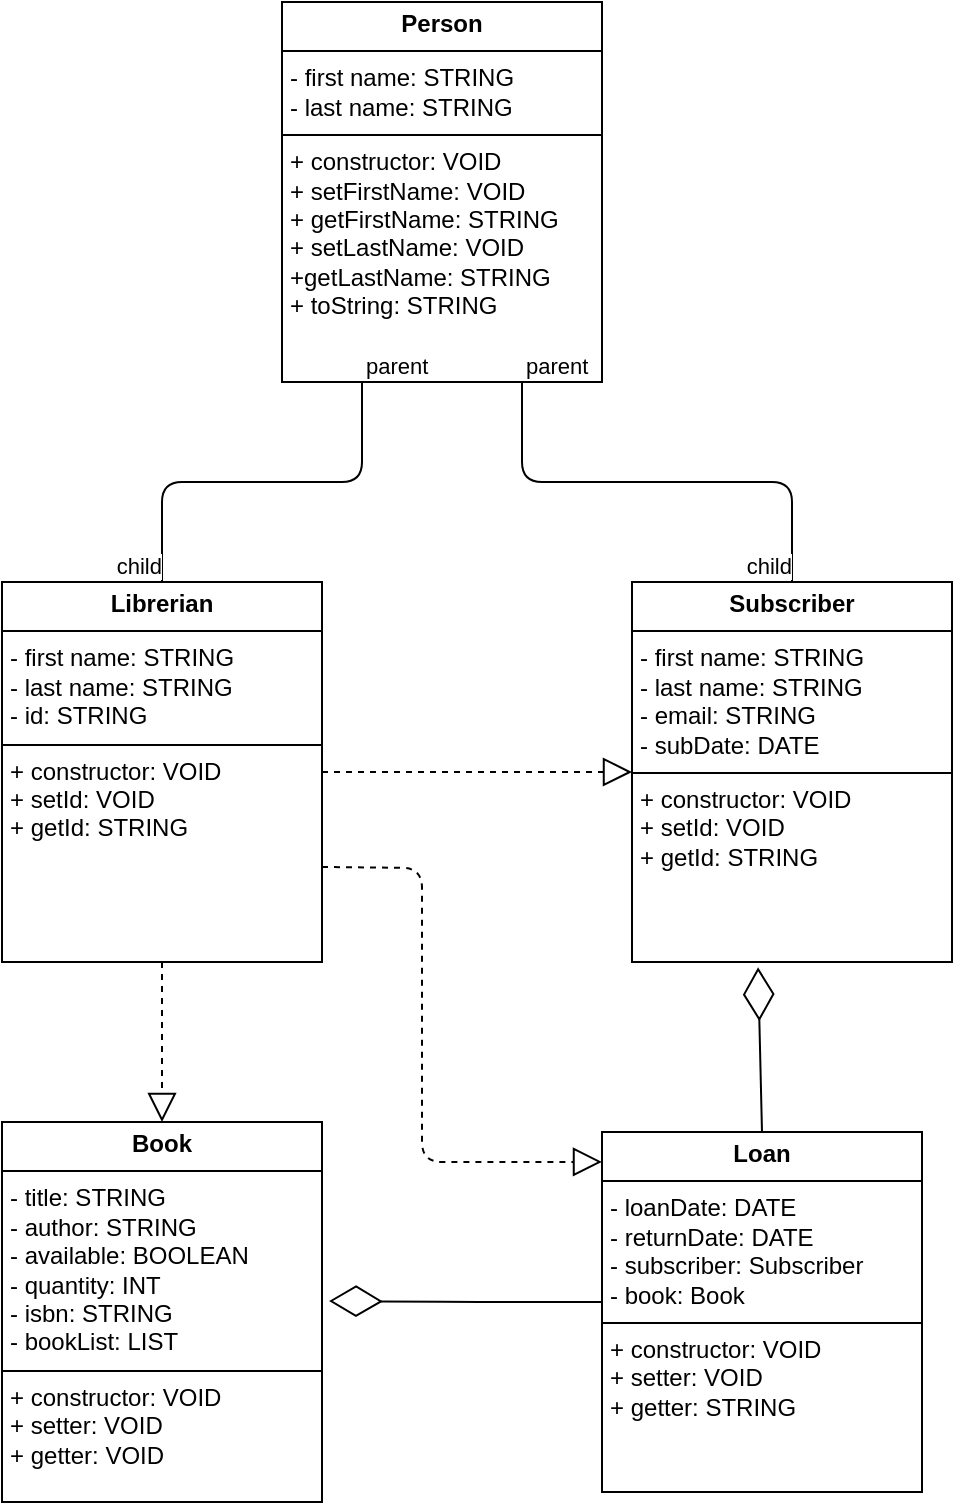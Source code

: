 <mxfile>
    <diagram id="WXMb2POuPWjnXV8VsOdP" name="Page-1">
        <mxGraphModel dx="914" dy="537" grid="1" gridSize="10" guides="1" tooltips="1" connect="1" arrows="1" fold="1" page="1" pageScale="1" pageWidth="850" pageHeight="1100" math="0" shadow="0">
            <root>
                <mxCell id="0"/>
                <mxCell id="1" parent="0"/>
                <mxCell id="2" value="&lt;p style=&quot;margin:0px;margin-top:4px;text-align:center;&quot;&gt;&lt;b&gt;Person&lt;/b&gt;&lt;/p&gt;&lt;hr size=&quot;1&quot; style=&quot;border-style:solid;&quot;&gt;&lt;p style=&quot;margin:0px;margin-left:4px;&quot;&gt;&lt;span style=&quot;background-color: transparent;&quot;&gt;-&amp;nbsp;&lt;/span&gt;&lt;span style=&quot;color: rgb(0, 0, 0); background-color: transparent;&quot;&gt;first name: STRING&lt;/span&gt;&lt;/p&gt;&lt;p style=&quot;margin:0px;margin-left:4px;&quot;&gt;&lt;span style=&quot;color: rgb(0, 0, 0); background-color: transparent;&quot;&gt;- last name: STRING&lt;/span&gt;&lt;/p&gt;&lt;hr size=&quot;1&quot; style=&quot;border-style:solid;&quot;&gt;&lt;p style=&quot;margin:0px;margin-left:4px;&quot;&gt;+ constructor: VOID&lt;/p&gt;&lt;p style=&quot;margin:0px;margin-left:4px;&quot;&gt;+ setFirstName: VOID&lt;/p&gt;&lt;p style=&quot;margin:0px;margin-left:4px;&quot;&gt;+ getFirstName: STRING&lt;/p&gt;&lt;p style=&quot;margin:0px;margin-left:4px;&quot;&gt;+ setLastName: VOID&lt;/p&gt;&lt;p style=&quot;margin:0px;margin-left:4px;&quot;&gt;+getLastName: STRING&lt;/p&gt;&lt;p style=&quot;margin:0px;margin-left:4px;&quot;&gt;+ toString: STRING&lt;/p&gt;" style="verticalAlign=top;align=left;overflow=fill;html=1;whiteSpace=wrap;" vertex="1" parent="1">
                    <mxGeometry x="250" y="70" width="160" height="190" as="geometry"/>
                </mxCell>
                <mxCell id="3" value="&lt;p style=&quot;margin:0px;margin-top:4px;text-align:center;&quot;&gt;&lt;b&gt;Librerian&lt;/b&gt;&lt;/p&gt;&lt;hr size=&quot;1&quot; style=&quot;border-style:solid;&quot;&gt;&lt;p style=&quot;margin:0px;margin-left:4px;&quot;&gt;&lt;span style=&quot;background-color: transparent;&quot;&gt;-&amp;nbsp;&lt;/span&gt;&lt;span style=&quot;color: rgb(0, 0, 0); background-color: transparent;&quot;&gt;first name: STRING&lt;/span&gt;&lt;/p&gt;&lt;p style=&quot;margin:0px;margin-left:4px;&quot;&gt;&lt;span style=&quot;color: rgb(0, 0, 0); background-color: transparent;&quot;&gt;- last name: STRING&lt;/span&gt;&lt;/p&gt;&lt;p style=&quot;margin:0px;margin-left:4px;&quot;&gt;&lt;span style=&quot;color: rgb(0, 0, 0); background-color: transparent;&quot;&gt;- id: STRING&lt;/span&gt;&lt;/p&gt;&lt;hr size=&quot;1&quot; style=&quot;border-style:solid;&quot;&gt;&lt;p style=&quot;margin:0px;margin-left:4px;&quot;&gt;+ constructor: VOID&lt;/p&gt;&lt;p style=&quot;margin:0px;margin-left:4px;&quot;&gt;+ setId: VOID&lt;/p&gt;&lt;p style=&quot;margin:0px;margin-left:4px;&quot;&gt;+ getId: STRING&lt;/p&gt;" style="verticalAlign=top;align=left;overflow=fill;html=1;whiteSpace=wrap;" vertex="1" parent="1">
                    <mxGeometry x="110" y="360" width="160" height="190" as="geometry"/>
                </mxCell>
                <mxCell id="4" value="&lt;p style=&quot;margin:0px;margin-top:4px;text-align:center;&quot;&gt;&lt;b&gt;Subscriber&lt;/b&gt;&lt;/p&gt;&lt;hr size=&quot;1&quot; style=&quot;border-style:solid;&quot;&gt;&lt;p style=&quot;margin:0px;margin-left:4px;&quot;&gt;&lt;span style=&quot;background-color: transparent;&quot;&gt;-&amp;nbsp;&lt;/span&gt;&lt;span style=&quot;color: rgb(0, 0, 0); background-color: transparent;&quot;&gt;first name: STRING&lt;/span&gt;&lt;/p&gt;&lt;p style=&quot;margin:0px;margin-left:4px;&quot;&gt;&lt;span style=&quot;color: rgb(0, 0, 0); background-color: transparent;&quot;&gt;- last name: STRING&lt;/span&gt;&lt;/p&gt;&lt;p style=&quot;margin:0px;margin-left:4px;&quot;&gt;&lt;span style=&quot;color: rgb(0, 0, 0); background-color: transparent;&quot;&gt;- email: STRING&lt;/span&gt;&lt;/p&gt;&lt;p style=&quot;margin:0px;margin-left:4px;&quot;&gt;&lt;span style=&quot;color: rgb(0, 0, 0); background-color: transparent;&quot;&gt;- subDate: DATE&lt;/span&gt;&lt;/p&gt;&lt;hr size=&quot;1&quot; style=&quot;border-style:solid;&quot;&gt;&lt;p style=&quot;margin:0px;margin-left:4px;&quot;&gt;+ constructor: VOID&lt;/p&gt;&lt;p style=&quot;margin:0px;margin-left:4px;&quot;&gt;+ setId: VOID&lt;/p&gt;&lt;p style=&quot;margin:0px;margin-left:4px;&quot;&gt;+ getId: STRING&lt;/p&gt;" style="verticalAlign=top;align=left;overflow=fill;html=1;whiteSpace=wrap;" vertex="1" parent="1">
                    <mxGeometry x="425" y="360" width="160" height="190" as="geometry"/>
                </mxCell>
                <mxCell id="8" value="" style="endArrow=none;html=1;edgeStyle=orthogonalEdgeStyle;exitX=0.25;exitY=1;exitDx=0;exitDy=0;entryX=0.5;entryY=0;entryDx=0;entryDy=0;" edge="1" parent="1" source="2" target="3">
                    <mxGeometry relative="1" as="geometry">
                        <mxPoint x="50" y="260" as="sourcePoint"/>
                        <mxPoint x="130" y="280" as="targetPoint"/>
                    </mxGeometry>
                </mxCell>
                <mxCell id="9" value="parent" style="edgeLabel;resizable=0;html=1;align=left;verticalAlign=bottom;" connectable="0" vertex="1" parent="8">
                    <mxGeometry x="-1" relative="1" as="geometry"/>
                </mxCell>
                <mxCell id="10" value="child" style="edgeLabel;resizable=0;html=1;align=right;verticalAlign=bottom;" connectable="0" vertex="1" parent="8">
                    <mxGeometry x="1" relative="1" as="geometry"/>
                </mxCell>
                <mxCell id="14" value="" style="endArrow=none;html=1;edgeStyle=orthogonalEdgeStyle;exitX=0.75;exitY=1;exitDx=0;exitDy=0;entryX=0.5;entryY=0;entryDx=0;entryDy=0;" edge="1" parent="1" source="2" target="4">
                    <mxGeometry relative="1" as="geometry">
                        <mxPoint x="200" y="160" as="sourcePoint"/>
                        <mxPoint x="360" y="160" as="targetPoint"/>
                    </mxGeometry>
                </mxCell>
                <mxCell id="15" value="parent" style="edgeLabel;resizable=0;html=1;align=left;verticalAlign=bottom;" connectable="0" vertex="1" parent="14">
                    <mxGeometry x="-1" relative="1" as="geometry"/>
                </mxCell>
                <mxCell id="16" value="child" style="edgeLabel;resizable=0;html=1;align=right;verticalAlign=bottom;" connectable="0" vertex="1" parent="14">
                    <mxGeometry x="1" relative="1" as="geometry"/>
                </mxCell>
                <mxCell id="17" value="&lt;p style=&quot;margin:0px;margin-top:4px;text-align:center;&quot;&gt;&lt;b&gt;Book&lt;/b&gt;&lt;/p&gt;&lt;hr size=&quot;1&quot; style=&quot;border-style:solid;&quot;&gt;&lt;p style=&quot;margin:0px;margin-left:4px;&quot;&gt;&lt;span style=&quot;background-color: transparent;&quot;&gt;- title&lt;/span&gt;&lt;span style=&quot;color: rgb(0, 0, 0); background-color: transparent;&quot;&gt;: STRING&lt;/span&gt;&lt;/p&gt;&lt;p style=&quot;margin:0px;margin-left:4px;&quot;&gt;&lt;span style=&quot;color: rgb(0, 0, 0); background-color: transparent;&quot;&gt;- author: STRING&lt;/span&gt;&lt;/p&gt;&lt;p style=&quot;margin:0px;margin-left:4px;&quot;&gt;&lt;span style=&quot;color: rgb(0, 0, 0); background-color: transparent;&quot;&gt;- available: BOOLEAN&lt;/span&gt;&lt;/p&gt;&lt;p style=&quot;margin:0px;margin-left:4px;&quot;&gt;&lt;span style=&quot;color: rgb(0, 0, 0); background-color: transparent;&quot;&gt;- quantity: INT&lt;/span&gt;&lt;/p&gt;&lt;p style=&quot;margin:0px;margin-left:4px;&quot;&gt;&lt;span style=&quot;color: rgb(0, 0, 0); background-color: transparent;&quot;&gt;- isbn: STRING&lt;/span&gt;&lt;/p&gt;&lt;p style=&quot;margin:0px;margin-left:4px;&quot;&gt;&lt;span style=&quot;color: rgb(0, 0, 0); background-color: transparent;&quot;&gt;- bookList: LIST&lt;/span&gt;&lt;/p&gt;&lt;hr size=&quot;1&quot; style=&quot;border-style:solid;&quot;&gt;&lt;p style=&quot;margin:0px;margin-left:4px;&quot;&gt;+ constructor: VOID&lt;/p&gt;&lt;p style=&quot;margin:0px;margin-left:4px;&quot;&gt;+ setter: VOID&lt;/p&gt;&lt;p style=&quot;margin:0px;margin-left:4px;&quot;&gt;+ getter: VOID&lt;/p&gt;&lt;p style=&quot;margin:0px;margin-left:4px;&quot;&gt;&lt;br&gt;&lt;/p&gt;" style="verticalAlign=top;align=left;overflow=fill;html=1;whiteSpace=wrap;" vertex="1" parent="1">
                    <mxGeometry x="110" y="630" width="160" height="190" as="geometry"/>
                </mxCell>
                <mxCell id="18" value="&lt;p style=&quot;margin:0px;margin-top:4px;text-align:center;&quot;&gt;&lt;b&gt;Loan&lt;/b&gt;&lt;/p&gt;&lt;hr size=&quot;1&quot; style=&quot;border-style:solid;&quot;&gt;&lt;p style=&quot;margin:0px;margin-left:4px;&quot;&gt;- loanDate: DATE&lt;/p&gt;&lt;p style=&quot;margin:0px;margin-left:4px;&quot;&gt;- returnDate: DATE&lt;/p&gt;&lt;p style=&quot;margin:0px;margin-left:4px;&quot;&gt;- subscriber: Subscriber&lt;/p&gt;&lt;p style=&quot;margin:0px;margin-left:4px;&quot;&gt;- book: Book&lt;/p&gt;&lt;hr size=&quot;1&quot; style=&quot;border-style:solid;&quot;&gt;&lt;p style=&quot;margin:0px;margin-left:4px;&quot;&gt;+ constructor: VOID&lt;/p&gt;&lt;p style=&quot;margin:0px;margin-left:4px;&quot;&gt;+ setter: VOID&lt;/p&gt;&lt;p style=&quot;margin:0px;margin-left:4px;&quot;&gt;+ getter: STRING&lt;/p&gt;&lt;p style=&quot;margin:0px;margin-left:4px;&quot;&gt;&lt;br&gt;&lt;/p&gt;&lt;p style=&quot;margin:0px;margin-left:4px;&quot;&gt;&lt;br&gt;&lt;/p&gt;" style="verticalAlign=top;align=left;overflow=fill;html=1;whiteSpace=wrap;" vertex="1" parent="1">
                    <mxGeometry x="410" y="635" width="160" height="180" as="geometry"/>
                </mxCell>
                <mxCell id="21" value="" style="endArrow=diamondThin;endFill=0;endSize=24;html=1;entryX=1.022;entryY=0.471;entryDx=0;entryDy=0;entryPerimeter=0;exitX=0;exitY=0.472;exitDx=0;exitDy=0;exitPerimeter=0;" edge="1" parent="1" source="18" target="17">
                    <mxGeometry width="160" relative="1" as="geometry">
                        <mxPoint x="270" y="719.66" as="sourcePoint"/>
                        <mxPoint x="430" y="719.66" as="targetPoint"/>
                        <Array as="points">
                            <mxPoint x="340" y="720"/>
                        </Array>
                    </mxGeometry>
                </mxCell>
                <mxCell id="22" value="" style="endArrow=diamondThin;endFill=0;endSize=24;html=1;entryX=0.394;entryY=1.014;entryDx=0;entryDy=0;entryPerimeter=0;exitX=0.5;exitY=0;exitDx=0;exitDy=0;" edge="1" parent="1" source="18" target="4">
                    <mxGeometry width="160" relative="1" as="geometry">
                        <mxPoint x="360" y="580" as="sourcePoint"/>
                        <mxPoint x="520" y="580" as="targetPoint"/>
                    </mxGeometry>
                </mxCell>
                <mxCell id="23" value="" style="endArrow=block;dashed=1;endFill=0;endSize=12;html=1;exitX=1;exitY=0.5;exitDx=0;exitDy=0;entryX=0;entryY=0.5;entryDx=0;entryDy=0;" edge="1" parent="1" source="3" target="4">
                    <mxGeometry width="160" relative="1" as="geometry">
                        <mxPoint x="270" y="454.66" as="sourcePoint"/>
                        <mxPoint x="420" y="455" as="targetPoint"/>
                    </mxGeometry>
                </mxCell>
                <mxCell id="24" value="" style="endArrow=block;dashed=1;endFill=0;endSize=12;html=1;exitX=0.5;exitY=1;exitDx=0;exitDy=0;entryX=0.5;entryY=0;entryDx=0;entryDy=0;" edge="1" parent="1" source="3" target="17">
                    <mxGeometry width="160" relative="1" as="geometry">
                        <mxPoint x="110" y="580" as="sourcePoint"/>
                        <mxPoint x="270" y="580" as="targetPoint"/>
                    </mxGeometry>
                </mxCell>
                <mxCell id="25" value="" style="endArrow=block;dashed=1;endFill=0;endSize=12;html=1;exitX=1;exitY=0.75;exitDx=0;exitDy=0;entryX=0;entryY=0.083;entryDx=0;entryDy=0;entryPerimeter=0;" edge="1" parent="1" source="3" target="18">
                    <mxGeometry width="160" relative="1" as="geometry">
                        <mxPoint x="320" y="550" as="sourcePoint"/>
                        <mxPoint x="480" y="550" as="targetPoint"/>
                        <Array as="points">
                            <mxPoint x="320" y="503"/>
                            <mxPoint x="320" y="650"/>
                        </Array>
                    </mxGeometry>
                </mxCell>
            </root>
        </mxGraphModel>
    </diagram>
</mxfile>